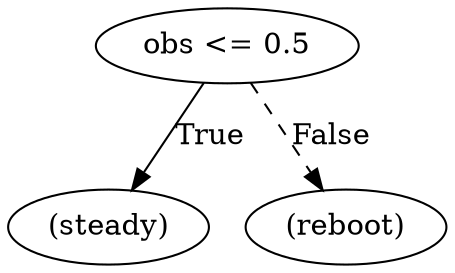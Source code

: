 digraph {
0 [label="obs <= 0.5"];
1 [label="(steady)"];
0 -> 1 [label="True"];
2 [label="(reboot)"];
0 -> 2 [style="dashed", label="False"];

}